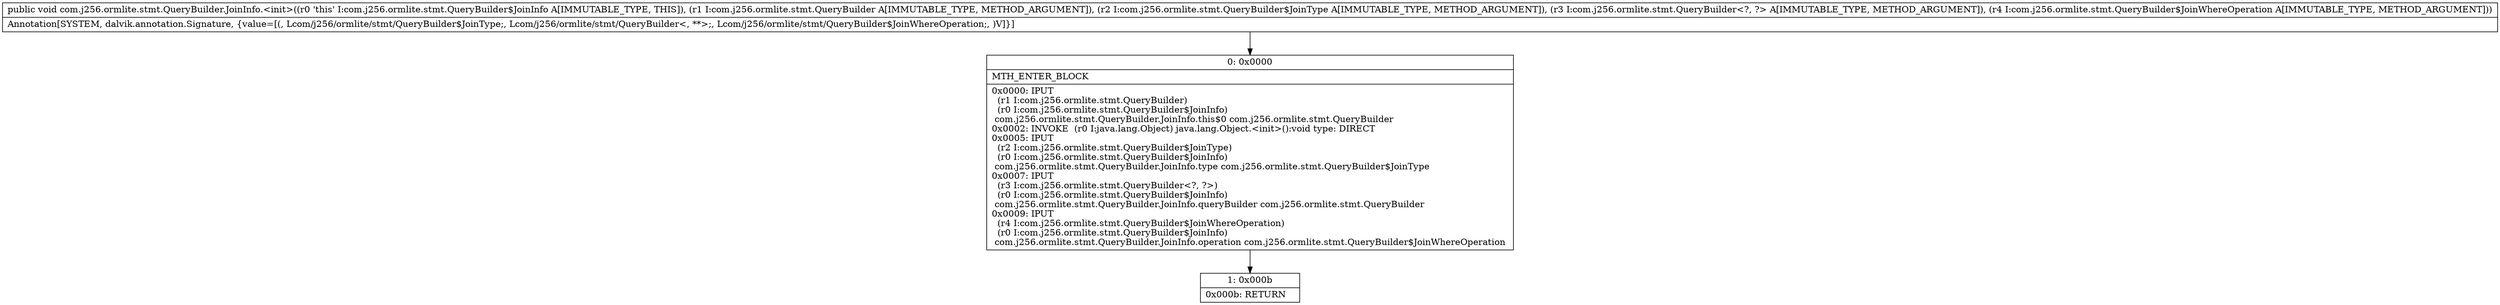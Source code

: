 digraph "CFG forcom.j256.ormlite.stmt.QueryBuilder.JoinInfo.\<init\>(Lcom\/j256\/ormlite\/stmt\/QueryBuilder;Lcom\/j256\/ormlite\/stmt\/QueryBuilder$JoinType;Lcom\/j256\/ormlite\/stmt\/QueryBuilder;Lcom\/j256\/ormlite\/stmt\/QueryBuilder$JoinWhereOperation;)V" {
Node_0 [shape=record,label="{0\:\ 0x0000|MTH_ENTER_BLOCK\l|0x0000: IPUT  \l  (r1 I:com.j256.ormlite.stmt.QueryBuilder)\l  (r0 I:com.j256.ormlite.stmt.QueryBuilder$JoinInfo)\l com.j256.ormlite.stmt.QueryBuilder.JoinInfo.this$0 com.j256.ormlite.stmt.QueryBuilder \l0x0002: INVOKE  (r0 I:java.lang.Object) java.lang.Object.\<init\>():void type: DIRECT \l0x0005: IPUT  \l  (r2 I:com.j256.ormlite.stmt.QueryBuilder$JoinType)\l  (r0 I:com.j256.ormlite.stmt.QueryBuilder$JoinInfo)\l com.j256.ormlite.stmt.QueryBuilder.JoinInfo.type com.j256.ormlite.stmt.QueryBuilder$JoinType \l0x0007: IPUT  \l  (r3 I:com.j256.ormlite.stmt.QueryBuilder\<?, ?\>)\l  (r0 I:com.j256.ormlite.stmt.QueryBuilder$JoinInfo)\l com.j256.ormlite.stmt.QueryBuilder.JoinInfo.queryBuilder com.j256.ormlite.stmt.QueryBuilder \l0x0009: IPUT  \l  (r4 I:com.j256.ormlite.stmt.QueryBuilder$JoinWhereOperation)\l  (r0 I:com.j256.ormlite.stmt.QueryBuilder$JoinInfo)\l com.j256.ormlite.stmt.QueryBuilder.JoinInfo.operation com.j256.ormlite.stmt.QueryBuilder$JoinWhereOperation \l}"];
Node_1 [shape=record,label="{1\:\ 0x000b|0x000b: RETURN   \l}"];
MethodNode[shape=record,label="{public void com.j256.ormlite.stmt.QueryBuilder.JoinInfo.\<init\>((r0 'this' I:com.j256.ormlite.stmt.QueryBuilder$JoinInfo A[IMMUTABLE_TYPE, THIS]), (r1 I:com.j256.ormlite.stmt.QueryBuilder A[IMMUTABLE_TYPE, METHOD_ARGUMENT]), (r2 I:com.j256.ormlite.stmt.QueryBuilder$JoinType A[IMMUTABLE_TYPE, METHOD_ARGUMENT]), (r3 I:com.j256.ormlite.stmt.QueryBuilder\<?, ?\> A[IMMUTABLE_TYPE, METHOD_ARGUMENT]), (r4 I:com.j256.ormlite.stmt.QueryBuilder$JoinWhereOperation A[IMMUTABLE_TYPE, METHOD_ARGUMENT]))  | Annotation[SYSTEM, dalvik.annotation.Signature, \{value=[(, Lcom\/j256\/ormlite\/stmt\/QueryBuilder$JoinType;, Lcom\/j256\/ormlite\/stmt\/QueryBuilder\<, **\>;, Lcom\/j256\/ormlite\/stmt\/QueryBuilder$JoinWhereOperation;, )V]\}]\l}"];
MethodNode -> Node_0;
Node_0 -> Node_1;
}

